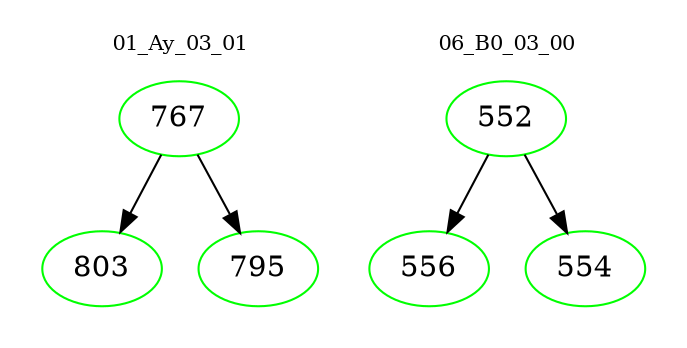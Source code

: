 digraph{
subgraph cluster_0 {
color = white
label = "01_Ay_03_01";
fontsize=10;
T0_767 [label="767", color="green"]
T0_767 -> T0_803 [color="black"]
T0_803 [label="803", color="green"]
T0_767 -> T0_795 [color="black"]
T0_795 [label="795", color="green"]
}
subgraph cluster_1 {
color = white
label = "06_B0_03_00";
fontsize=10;
T1_552 [label="552", color="green"]
T1_552 -> T1_556 [color="black"]
T1_556 [label="556", color="green"]
T1_552 -> T1_554 [color="black"]
T1_554 [label="554", color="green"]
}
}
